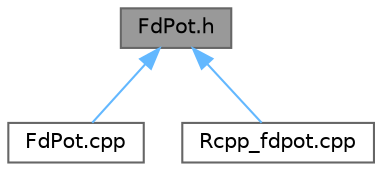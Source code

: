 digraph "FdPot.h"
{
 // LATEX_PDF_SIZE
  bgcolor="transparent";
  edge [fontname=Helvetica,fontsize=10,labelfontname=Helvetica,labelfontsize=10];
  node [fontname=Helvetica,fontsize=10,shape=box,height=0.2,width=0.4];
  Node1 [label="FdPot.h",height=0.2,width=0.4,color="gray40", fillcolor="grey60", style="filled", fontcolor="black",tooltip=" "];
  Node1 -> Node2 [dir="back",color="steelblue1",style="solid"];
  Node2 [label="FdPot.cpp",height=0.2,width=0.4,color="grey40", fillcolor="white", style="filled",URL="$_fd_pot_8cpp.html",tooltip=" "];
  Node1 -> Node3 [dir="back",color="steelblue1",style="solid"];
  Node3 [label="Rcpp_fdpot.cpp",height=0.2,width=0.4,color="grey40", fillcolor="white", style="filled",URL="$_rcpp__fdpot_8cpp.html",tooltip=" "];
}
